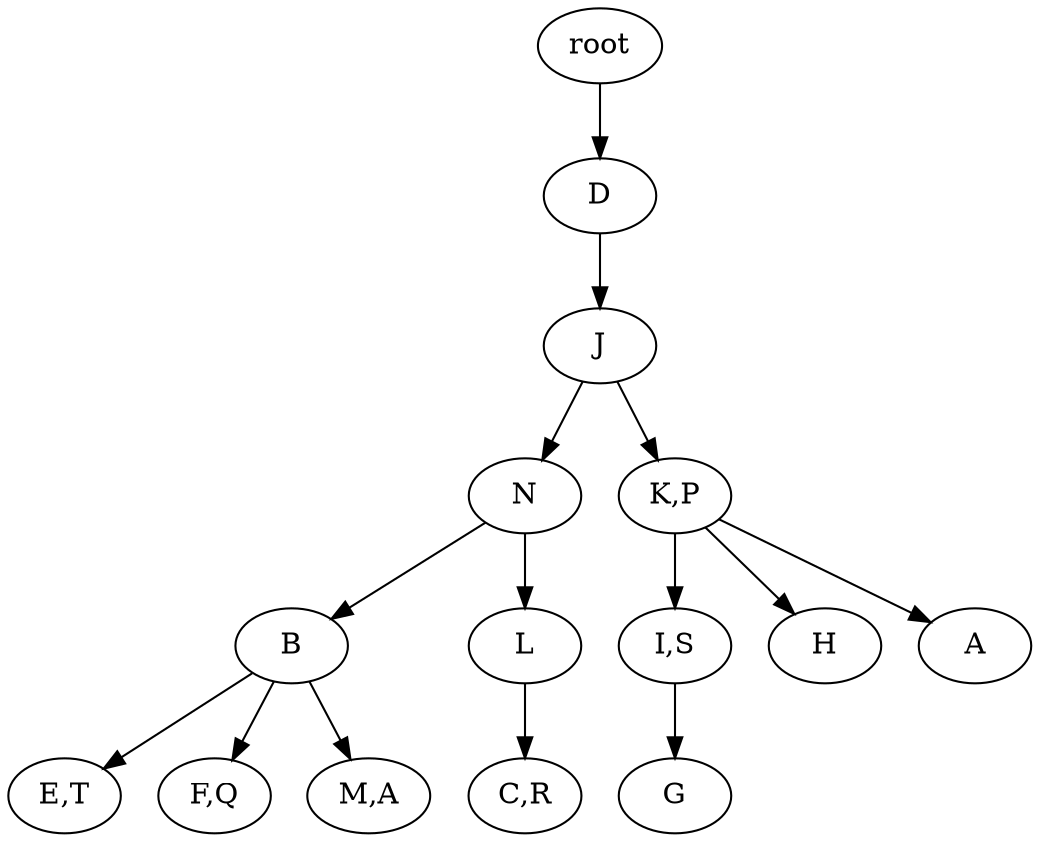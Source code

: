 strict digraph G {
	graph [name=G];
	0	 [label=root];
	1	 [label=D];
	0 -> 1;
	2	 [label=J];
	1 -> 2;
	3	 [label=N];
	2 -> 3;
	4	 [label="K,P"];
	2 -> 4;
	5	 [label=B];
	3 -> 5;
	6	 [label=L];
	3 -> 6;
	7	 [label="I,S"];
	4 -> 7;
	8	 [label=H];
	4 -> 8;
	9	 [label=A];
	4 -> 9;
	10	 [label="E,T"];
	5 -> 10;
	11	 [label="F,Q"];
	5 -> 11;
	12	 [label="M,A"];
	5 -> 12;
	13	 [label="C,R"];
	6 -> 13;
	14	 [label=G];
	7 -> 14;
}
